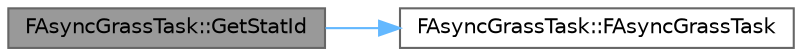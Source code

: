 digraph "FAsyncGrassTask::GetStatId"
{
 // INTERACTIVE_SVG=YES
 // LATEX_PDF_SIZE
  bgcolor="transparent";
  edge [fontname=Helvetica,fontsize=10,labelfontname=Helvetica,labelfontsize=10];
  node [fontname=Helvetica,fontsize=10,shape=box,height=0.2,width=0.4];
  rankdir="LR";
  Node1 [id="Node000001",label="FAsyncGrassTask::GetStatId",height=0.2,width=0.4,color="gray40", fillcolor="grey60", style="filled", fontcolor="black",tooltip=" "];
  Node1 -> Node2 [id="edge1_Node000001_Node000002",color="steelblue1",style="solid",tooltip=" "];
  Node2 [id="Node000002",label="FAsyncGrassTask::FAsyncGrassTask",height=0.2,width=0.4,color="grey40", fillcolor="white", style="filled",URL="$db/d4c/classFAsyncGrassTask.html#a54291a063feb3cf8800cd0bb1bbb4066",tooltip=" "];
}
